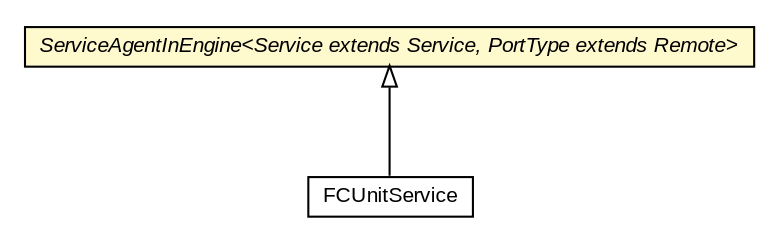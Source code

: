 #!/usr/local/bin/dot
#
# Class diagram 
# Generated by UMLGraph version R5_6-24-gf6e263 (http://www.umlgraph.org/)
#

digraph G {
	edge [fontname="arial",fontsize=10,labelfontname="arial",labelfontsize=10];
	node [fontname="arial",fontsize=10,shape=plaintext];
	nodesep=0.25;
	ranksep=0.5;
	// fr.fastconnect.factory.tibco.bw.maven.bwengine.ServiceAgentInEngine<Service extends javax.xml.rpc.Service, PortType extends java.rmi.Remote>
	c3857 [label=<<table title="fr.fastconnect.factory.tibco.bw.maven.bwengine.ServiceAgentInEngine" border="0" cellborder="1" cellspacing="0" cellpadding="2" port="p" bgcolor="lemonChiffon" href="./ServiceAgentInEngine.html">
		<tr><td><table border="0" cellspacing="0" cellpadding="1">
<tr><td align="center" balign="center"><font face="arial italic"> ServiceAgentInEngine&lt;Service extends Service, PortType extends Remote&gt; </font></td></tr>
		</table></td></tr>
		</table>>, URL="./ServiceAgentInEngine.html", fontname="arial", fontcolor="black", fontsize=10.0];
	// fr.fastconnect.factory.tibco.bw.maven.tester.FCUnitService
	c3902 [label=<<table title="fr.fastconnect.factory.tibco.bw.maven.tester.FCUnitService" border="0" cellborder="1" cellspacing="0" cellpadding="2" port="p" href="../tester/FCUnitService.html">
		<tr><td><table border="0" cellspacing="0" cellpadding="1">
<tr><td align="center" balign="center"> FCUnitService </td></tr>
		</table></td></tr>
		</table>>, URL="../tester/FCUnitService.html", fontname="arial", fontcolor="black", fontsize=10.0];
	//fr.fastconnect.factory.tibco.bw.maven.tester.FCUnitService extends fr.fastconnect.factory.tibco.bw.maven.bwengine.ServiceAgentInEngine<fr.fastconnect.factory.tibco.bw.maven.tester.ws.FCUnit_Service, fr.fastconnect.factory.tibco.bw.maven.tester.ws.FCUnit_PortType>
	c3857:p -> c3902:p [dir=back,arrowtail=empty];
}

